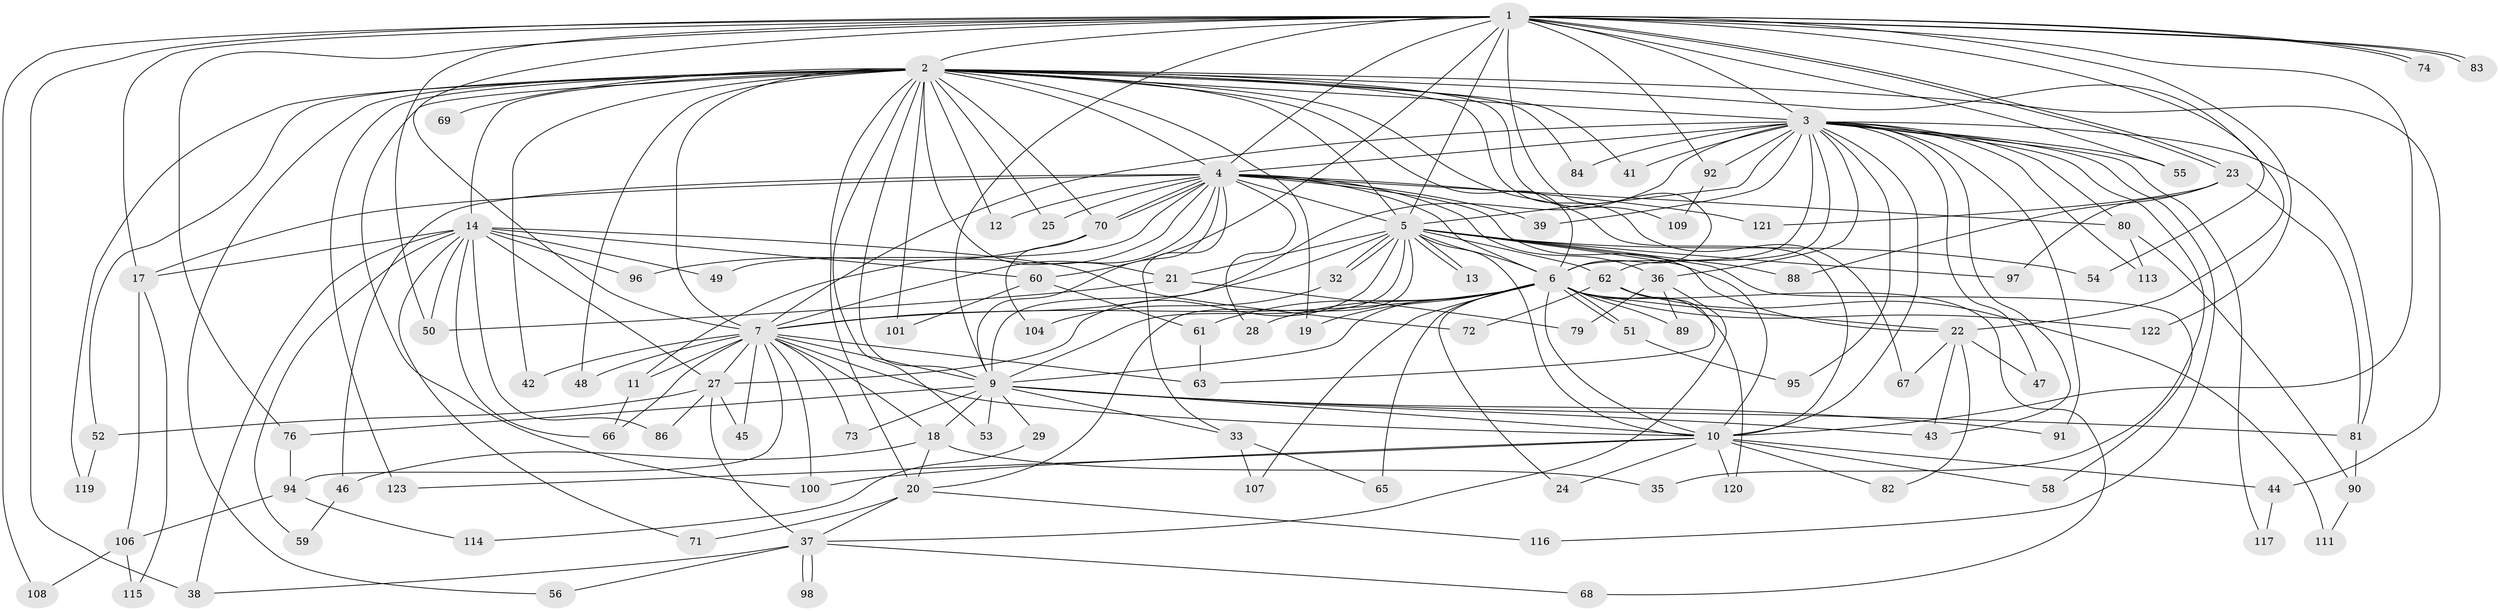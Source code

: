 // original degree distribution, {26: 0.008130081300813009, 18: 0.008130081300813009, 29: 0.008130081300813009, 25: 0.016260162601626018, 22: 0.008130081300813009, 21: 0.024390243902439025, 15: 0.008130081300813009, 3: 0.18699186991869918, 2: 0.5528455284552846, 14: 0.008130081300813009, 4: 0.0975609756097561, 5: 0.032520325203252036, 6: 0.032520325203252036, 8: 0.008130081300813009}
// Generated by graph-tools (version 1.1) at 2025/10/02/27/25 16:10:58]
// undirected, 100 vertices, 228 edges
graph export_dot {
graph [start="1"]
  node [color=gray90,style=filled];
  1 [super="+93"];
  2 [super="+8"];
  3 [super="+78"];
  4 [super="+30"];
  5 [super="+57"];
  6 [super="+16"];
  7 [super="+77"];
  9 [super="+15"];
  10 [super="+118"];
  11;
  12;
  13;
  14 [super="+85"];
  17 [super="+34"];
  18;
  19;
  20 [super="+31"];
  21 [super="+87"];
  22 [super="+26"];
  23 [super="+112"];
  24;
  25;
  27 [super="+40"];
  28;
  29;
  32;
  33;
  35;
  36;
  37 [super="+75"];
  38 [super="+103"];
  39;
  41;
  42;
  43 [super="+99"];
  44;
  45;
  46;
  47;
  48;
  49;
  50;
  51;
  52;
  53;
  54;
  55;
  56;
  58;
  59;
  60 [super="+110"];
  61;
  62 [super="+105"];
  63 [super="+64"];
  65;
  66;
  67;
  68;
  69;
  70 [super="+102"];
  71;
  72;
  73;
  74;
  76;
  79;
  80;
  81;
  82;
  83;
  84;
  86;
  88;
  89;
  90;
  91;
  92;
  94;
  95;
  96;
  97;
  98;
  100;
  101;
  104;
  106;
  107;
  108;
  109;
  111;
  113;
  114;
  115;
  116;
  117;
  119;
  120;
  121;
  122;
  123;
  1 -- 2 [weight=2];
  1 -- 3;
  1 -- 4;
  1 -- 5;
  1 -- 6;
  1 -- 7;
  1 -- 9 [weight=2];
  1 -- 10;
  1 -- 17;
  1 -- 23;
  1 -- 23;
  1 -- 50;
  1 -- 54;
  1 -- 55;
  1 -- 60;
  1 -- 74;
  1 -- 74;
  1 -- 76;
  1 -- 83;
  1 -- 83;
  1 -- 92;
  1 -- 108;
  1 -- 122;
  1 -- 38;
  2 -- 3 [weight=2];
  2 -- 4 [weight=2];
  2 -- 5 [weight=2];
  2 -- 6 [weight=2];
  2 -- 7 [weight=2];
  2 -- 9 [weight=2];
  2 -- 10 [weight=2];
  2 -- 12;
  2 -- 14 [weight=2];
  2 -- 20;
  2 -- 22;
  2 -- 44;
  2 -- 52;
  2 -- 84;
  2 -- 109;
  2 -- 67;
  2 -- 69;
  2 -- 19;
  2 -- 21;
  2 -- 25;
  2 -- 100;
  2 -- 101;
  2 -- 41;
  2 -- 42;
  2 -- 48;
  2 -- 53;
  2 -- 119;
  2 -- 56;
  2 -- 123;
  2 -- 70;
  3 -- 4 [weight=2];
  3 -- 5 [weight=2];
  3 -- 6 [weight=2];
  3 -- 7;
  3 -- 9 [weight=2];
  3 -- 10;
  3 -- 35;
  3 -- 36;
  3 -- 39;
  3 -- 41;
  3 -- 43;
  3 -- 47;
  3 -- 55;
  3 -- 62 [weight=2];
  3 -- 81;
  3 -- 84;
  3 -- 91;
  3 -- 92;
  3 -- 95;
  3 -- 113;
  3 -- 116;
  3 -- 117;
  3 -- 80;
  4 -- 5;
  4 -- 6;
  4 -- 7 [weight=2];
  4 -- 9;
  4 -- 10;
  4 -- 11;
  4 -- 12;
  4 -- 25;
  4 -- 28;
  4 -- 33;
  4 -- 36;
  4 -- 39;
  4 -- 46;
  4 -- 49;
  4 -- 70;
  4 -- 70;
  4 -- 80;
  4 -- 121;
  4 -- 17;
  5 -- 6;
  5 -- 7;
  5 -- 9 [weight=2];
  5 -- 10;
  5 -- 13;
  5 -- 13;
  5 -- 21;
  5 -- 22;
  5 -- 27;
  5 -- 32;
  5 -- 32;
  5 -- 54;
  5 -- 62;
  5 -- 88;
  5 -- 97;
  5 -- 58;
  5 -- 20;
  6 -- 7;
  6 -- 9;
  6 -- 10;
  6 -- 19;
  6 -- 24;
  6 -- 28;
  6 -- 51;
  6 -- 51;
  6 -- 61;
  6 -- 65;
  6 -- 68;
  6 -- 89;
  6 -- 122;
  6 -- 120;
  6 -- 107;
  6 -- 22;
  7 -- 9;
  7 -- 10;
  7 -- 11;
  7 -- 18;
  7 -- 42;
  7 -- 45;
  7 -- 48;
  7 -- 63;
  7 -- 66;
  7 -- 73;
  7 -- 94;
  7 -- 100;
  7 -- 27;
  9 -- 10;
  9 -- 18;
  9 -- 29 [weight=2];
  9 -- 33;
  9 -- 43;
  9 -- 53;
  9 -- 73;
  9 -- 76;
  9 -- 81;
  9 -- 91;
  10 -- 24;
  10 -- 44;
  10 -- 58;
  10 -- 82;
  10 -- 123;
  10 -- 120;
  10 -- 100;
  11 -- 66;
  14 -- 17;
  14 -- 27;
  14 -- 38;
  14 -- 49;
  14 -- 50;
  14 -- 59;
  14 -- 60;
  14 -- 71;
  14 -- 72;
  14 -- 86;
  14 -- 96;
  14 -- 66;
  17 -- 106;
  17 -- 115;
  18 -- 20;
  18 -- 35;
  18 -- 46;
  20 -- 71;
  20 -- 116;
  20 -- 37;
  21 -- 79;
  21 -- 50;
  22 -- 47;
  22 -- 67;
  22 -- 82;
  22 -- 43;
  23 -- 88;
  23 -- 97;
  23 -- 121;
  23 -- 81;
  27 -- 45;
  27 -- 52;
  27 -- 37;
  27 -- 86;
  29 -- 114;
  32 -- 104;
  33 -- 65;
  33 -- 107;
  36 -- 37;
  36 -- 79;
  36 -- 89;
  37 -- 38;
  37 -- 56;
  37 -- 68;
  37 -- 98;
  37 -- 98;
  44 -- 117;
  46 -- 59;
  51 -- 95;
  52 -- 119;
  60 -- 61 [weight=2];
  60 -- 101;
  61 -- 63;
  62 -- 63;
  62 -- 72;
  62 -- 111;
  70 -- 96;
  70 -- 104;
  76 -- 94;
  80 -- 90;
  80 -- 113;
  81 -- 90;
  90 -- 111;
  92 -- 109;
  94 -- 106;
  94 -- 114;
  106 -- 108;
  106 -- 115;
}
